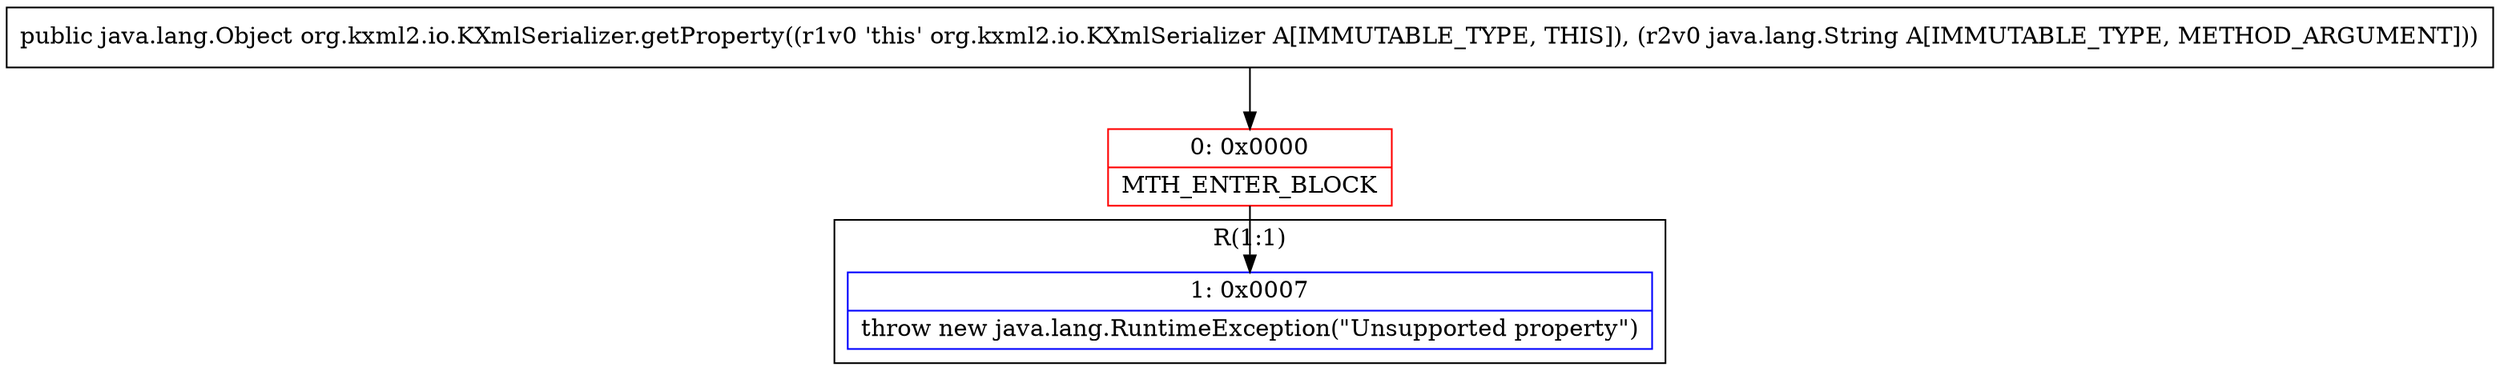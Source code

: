 digraph "CFG fororg.kxml2.io.KXmlSerializer.getProperty(Ljava\/lang\/String;)Ljava\/lang\/Object;" {
subgraph cluster_Region_1790710932 {
label = "R(1:1)";
node [shape=record,color=blue];
Node_1 [shape=record,label="{1\:\ 0x0007|throw new java.lang.RuntimeException(\"Unsupported property\")\l}"];
}
Node_0 [shape=record,color=red,label="{0\:\ 0x0000|MTH_ENTER_BLOCK\l}"];
MethodNode[shape=record,label="{public java.lang.Object org.kxml2.io.KXmlSerializer.getProperty((r1v0 'this' org.kxml2.io.KXmlSerializer A[IMMUTABLE_TYPE, THIS]), (r2v0 java.lang.String A[IMMUTABLE_TYPE, METHOD_ARGUMENT])) }"];
MethodNode -> Node_0;
Node_0 -> Node_1;
}

